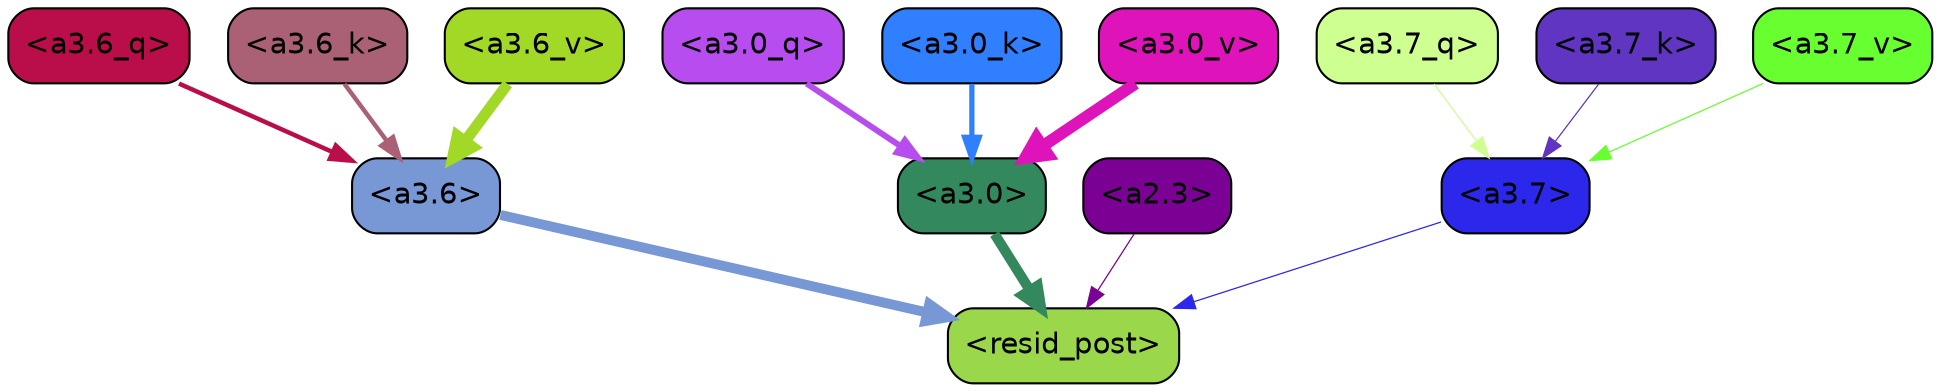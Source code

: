 strict digraph "" {
	graph [bgcolor=transparent,
		layout=dot,
		overlap=false,
		splines=true
	];
	"<a3.7>"	[color=black,
		fillcolor="#2b28eb",
		fontname=Helvetica,
		shape=box,
		style="filled, rounded"];
	"<resid_post>"	[color=black,
		fillcolor="#9ad74b",
		fontname=Helvetica,
		shape=box,
		style="filled, rounded"];
	"<a3.7>" -> "<resid_post>"	[color="#2b28eb",
		penwidth=0.6];
	"<a3.6>"	[color=black,
		fillcolor="#7797d5",
		fontname=Helvetica,
		shape=box,
		style="filled, rounded"];
	"<a3.6>" -> "<resid_post>"	[color="#7797d5",
		penwidth=4.7534414529800415];
	"<a3.0>"	[color=black,
		fillcolor="#33895d",
		fontname=Helvetica,
		shape=box,
		style="filled, rounded"];
	"<a3.0>" -> "<resid_post>"	[color="#33895d",
		penwidth=4.898576855659485];
	"<a2.3>"	[color=black,
		fillcolor="#7b0195",
		fontname=Helvetica,
		shape=box,
		style="filled, rounded"];
	"<a2.3>" -> "<resid_post>"	[color="#7b0195",
		penwidth=0.6];
	"<a3.7_q>"	[color=black,
		fillcolor="#cdff91",
		fontname=Helvetica,
		shape=box,
		style="filled, rounded"];
	"<a3.7_q>" -> "<a3.7>"	[color="#cdff91",
		penwidth=0.6];
	"<a3.6_q>"	[color=black,
		fillcolor="#b90e4a",
		fontname=Helvetica,
		shape=box,
		style="filled, rounded"];
	"<a3.6_q>" -> "<a3.6>"	[color="#b90e4a",
		penwidth=2.160832464694977];
	"<a3.0_q>"	[color=black,
		fillcolor="#b74dee",
		fontname=Helvetica,
		shape=box,
		style="filled, rounded"];
	"<a3.0_q>" -> "<a3.0>"	[color="#b74dee",
		penwidth=2.870753765106201];
	"<a3.7_k>"	[color=black,
		fillcolor="#5f35c1",
		fontname=Helvetica,
		shape=box,
		style="filled, rounded"];
	"<a3.7_k>" -> "<a3.7>"	[color="#5f35c1",
		penwidth=0.6];
	"<a3.6_k>"	[color=black,
		fillcolor="#ab6175",
		fontname=Helvetica,
		shape=box,
		style="filled, rounded"];
	"<a3.6_k>" -> "<a3.6>"	[color="#ab6175",
		penwidth=2.13908451795578];
	"<a3.0_k>"	[color=black,
		fillcolor="#2f7fff",
		fontname=Helvetica,
		shape=box,
		style="filled, rounded"];
	"<a3.0_k>" -> "<a3.0>"	[color="#2f7fff",
		penwidth=2.520303964614868];
	"<a3.7_v>"	[color=black,
		fillcolor="#68ff31",
		fontname=Helvetica,
		shape=box,
		style="filled, rounded"];
	"<a3.7_v>" -> "<a3.7>"	[color="#68ff31",
		penwidth=0.6];
	"<a3.6_v>"	[color=black,
		fillcolor="#a2d926",
		fontname=Helvetica,
		shape=box,
		style="filled, rounded"];
	"<a3.6_v>" -> "<a3.6>"	[color="#a2d926",
		penwidth=5.297133803367615];
	"<a3.0_v>"	[color=black,
		fillcolor="#de13ba",
		fontname=Helvetica,
		shape=box,
		style="filled, rounded"];
	"<a3.0_v>" -> "<a3.0>"	[color="#de13ba",
		penwidth=5.680712580680847];
}
